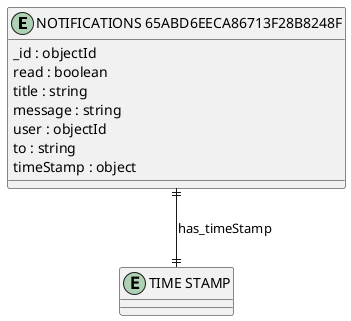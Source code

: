 @startuml NOTIFICATIONS_65ABD6EECA86713F28B8248F_Diagram

entity "NOTIFICATIONS 65ABD6EECA86713F28B8248F" as NOTIFICATIONS_65ABD6EECA86713F28B8248F {
  _id : objectId
  read : boolean
  title : string
  message : string
  user : objectId
  to : string
  timeStamp : object
}

entity "TIME STAMP" as TIME_STAMP {
}

' // Relationships
NOTIFICATIONS_65ABD6EECA86713F28B8248F ||--|| TIME_STAMP : has_timeStamp
@enduml